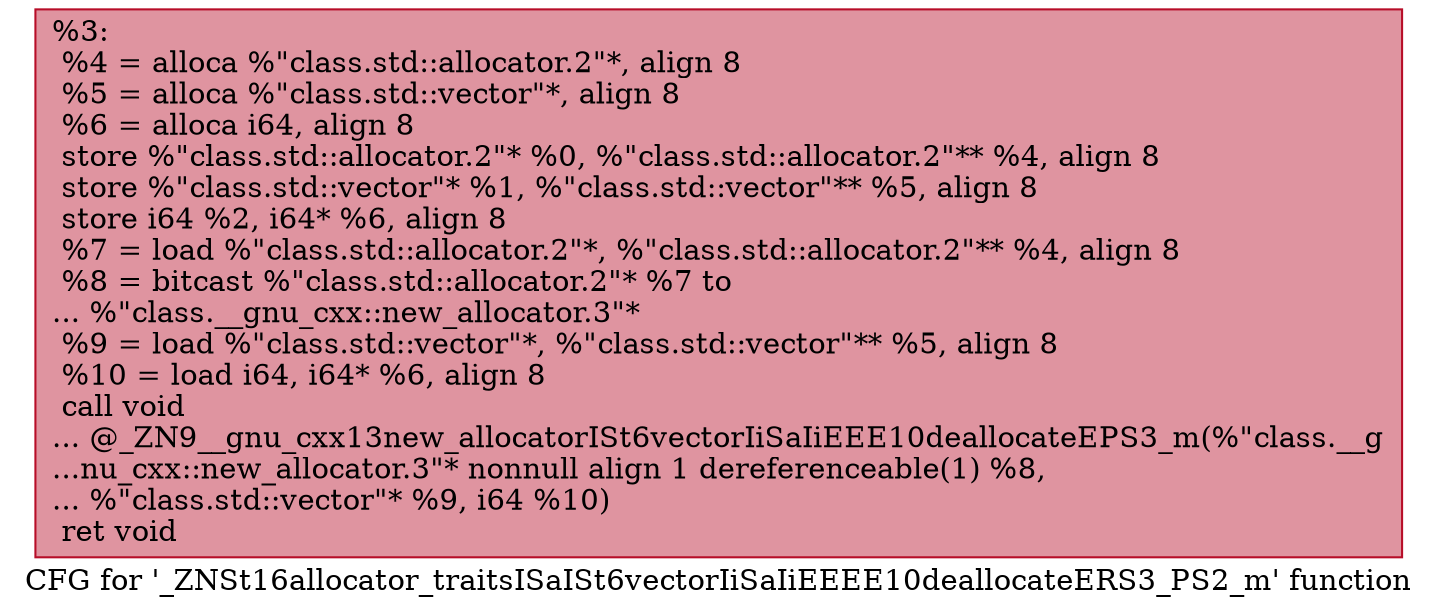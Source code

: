 digraph "CFG for '_ZNSt16allocator_traitsISaISt6vectorIiSaIiEEEE10deallocateERS3_PS2_m' function" {
	label="CFG for '_ZNSt16allocator_traitsISaISt6vectorIiSaIiEEEE10deallocateERS3_PS2_m' function";

	Node0x559aeab093c0 [shape=record,color="#b70d28ff", style=filled, fillcolor="#b70d2870",label="{%3:\l  %4 = alloca %\"class.std::allocator.2\"*, align 8\l  %5 = alloca %\"class.std::vector\"*, align 8\l  %6 = alloca i64, align 8\l  store %\"class.std::allocator.2\"* %0, %\"class.std::allocator.2\"** %4, align 8\l  store %\"class.std::vector\"* %1, %\"class.std::vector\"** %5, align 8\l  store i64 %2, i64* %6, align 8\l  %7 = load %\"class.std::allocator.2\"*, %\"class.std::allocator.2\"** %4, align 8\l  %8 = bitcast %\"class.std::allocator.2\"* %7 to\l... %\"class.__gnu_cxx::new_allocator.3\"*\l  %9 = load %\"class.std::vector\"*, %\"class.std::vector\"** %5, align 8\l  %10 = load i64, i64* %6, align 8\l  call void\l... @_ZN9__gnu_cxx13new_allocatorISt6vectorIiSaIiEEE10deallocateEPS3_m(%\"class.__g\l...nu_cxx::new_allocator.3\"* nonnull align 1 dereferenceable(1) %8,\l... %\"class.std::vector\"* %9, i64 %10)\l  ret void\l}"];
}
